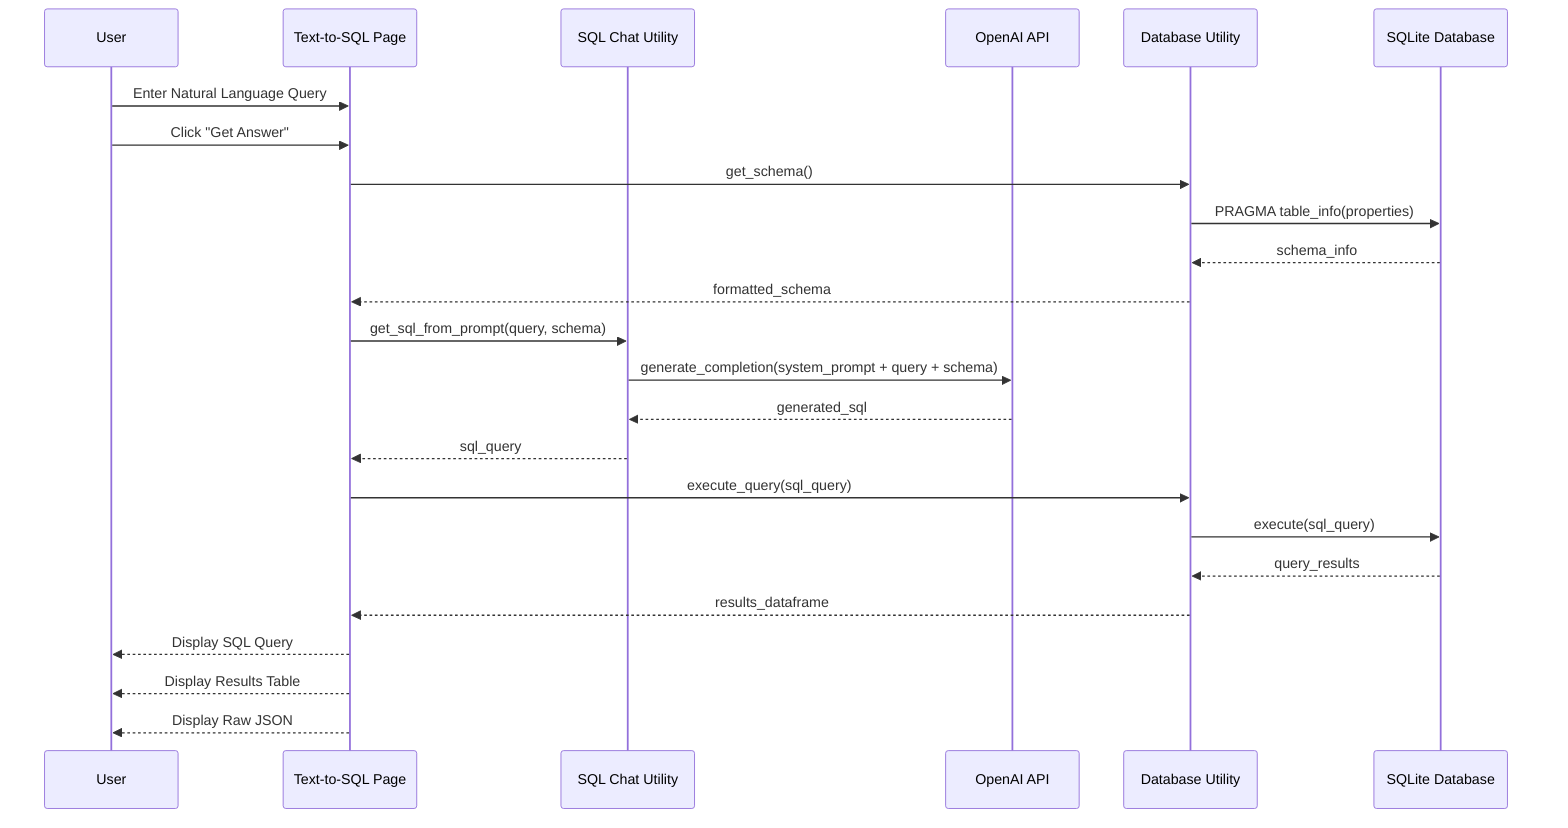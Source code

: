 sequenceDiagram
    participant User
    participant SQLPage as Text-to-SQL Page
    participant SQLChat as SQL Chat Utility
    participant OpenAI as OpenAI API
    participant DBUtil as Database Utility
    participant SQLite as SQLite Database
    
    User->>SQLPage: Enter Natural Language Query
    User->>SQLPage: Click "Get Answer"
    
    SQLPage->>DBUtil: get_schema()
    DBUtil->>SQLite: PRAGMA table_info(properties)
    SQLite-->>DBUtil: schema_info
    DBUtil-->>SQLPage: formatted_schema
    
    SQLPage->>SQLChat: get_sql_from_prompt(query, schema)
    SQLChat->>OpenAI: generate_completion(system_prompt + query + schema)
    OpenAI-->>SQLChat: generated_sql
    SQLChat-->>SQLPage: sql_query
    
    SQLPage->>DBUtil: execute_query(sql_query)
    DBUtil->>SQLite: execute(sql_query)
    SQLite-->>DBUtil: query_results
    DBUtil-->>SQLPage: results_dataframe
    
    SQLPage-->>User: Display SQL Query
    SQLPage-->>User: Display Results Table
    SQLPage-->>User: Display Raw JSON